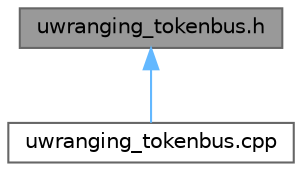 digraph "uwranging_tokenbus.h"
{
 // LATEX_PDF_SIZE
  bgcolor="transparent";
  edge [fontname=Helvetica,fontsize=10,labelfontname=Helvetica,labelfontsize=10];
  node [fontname=Helvetica,fontsize=10,shape=box,height=0.2,width=0.4];
  Node1 [id="Node000001",label="uwranging_tokenbus.h",height=0.2,width=0.4,color="gray40", fillcolor="grey60", style="filled", fontcolor="black",tooltip="Provides the definition of the class UwRangingTokenBus."];
  Node1 -> Node2 [id="edge1_Node000001_Node000002",dir="back",color="steelblue1",style="solid",tooltip=" "];
  Node2 [id="Node000002",label="uwranging_tokenbus.cpp",height=0.2,width=0.4,color="grey40", fillcolor="white", style="filled",URL="$uwranging__tokenbus_8cpp.html",tooltip="Provides the implementation of the class UwRangingTokenBus."];
}
